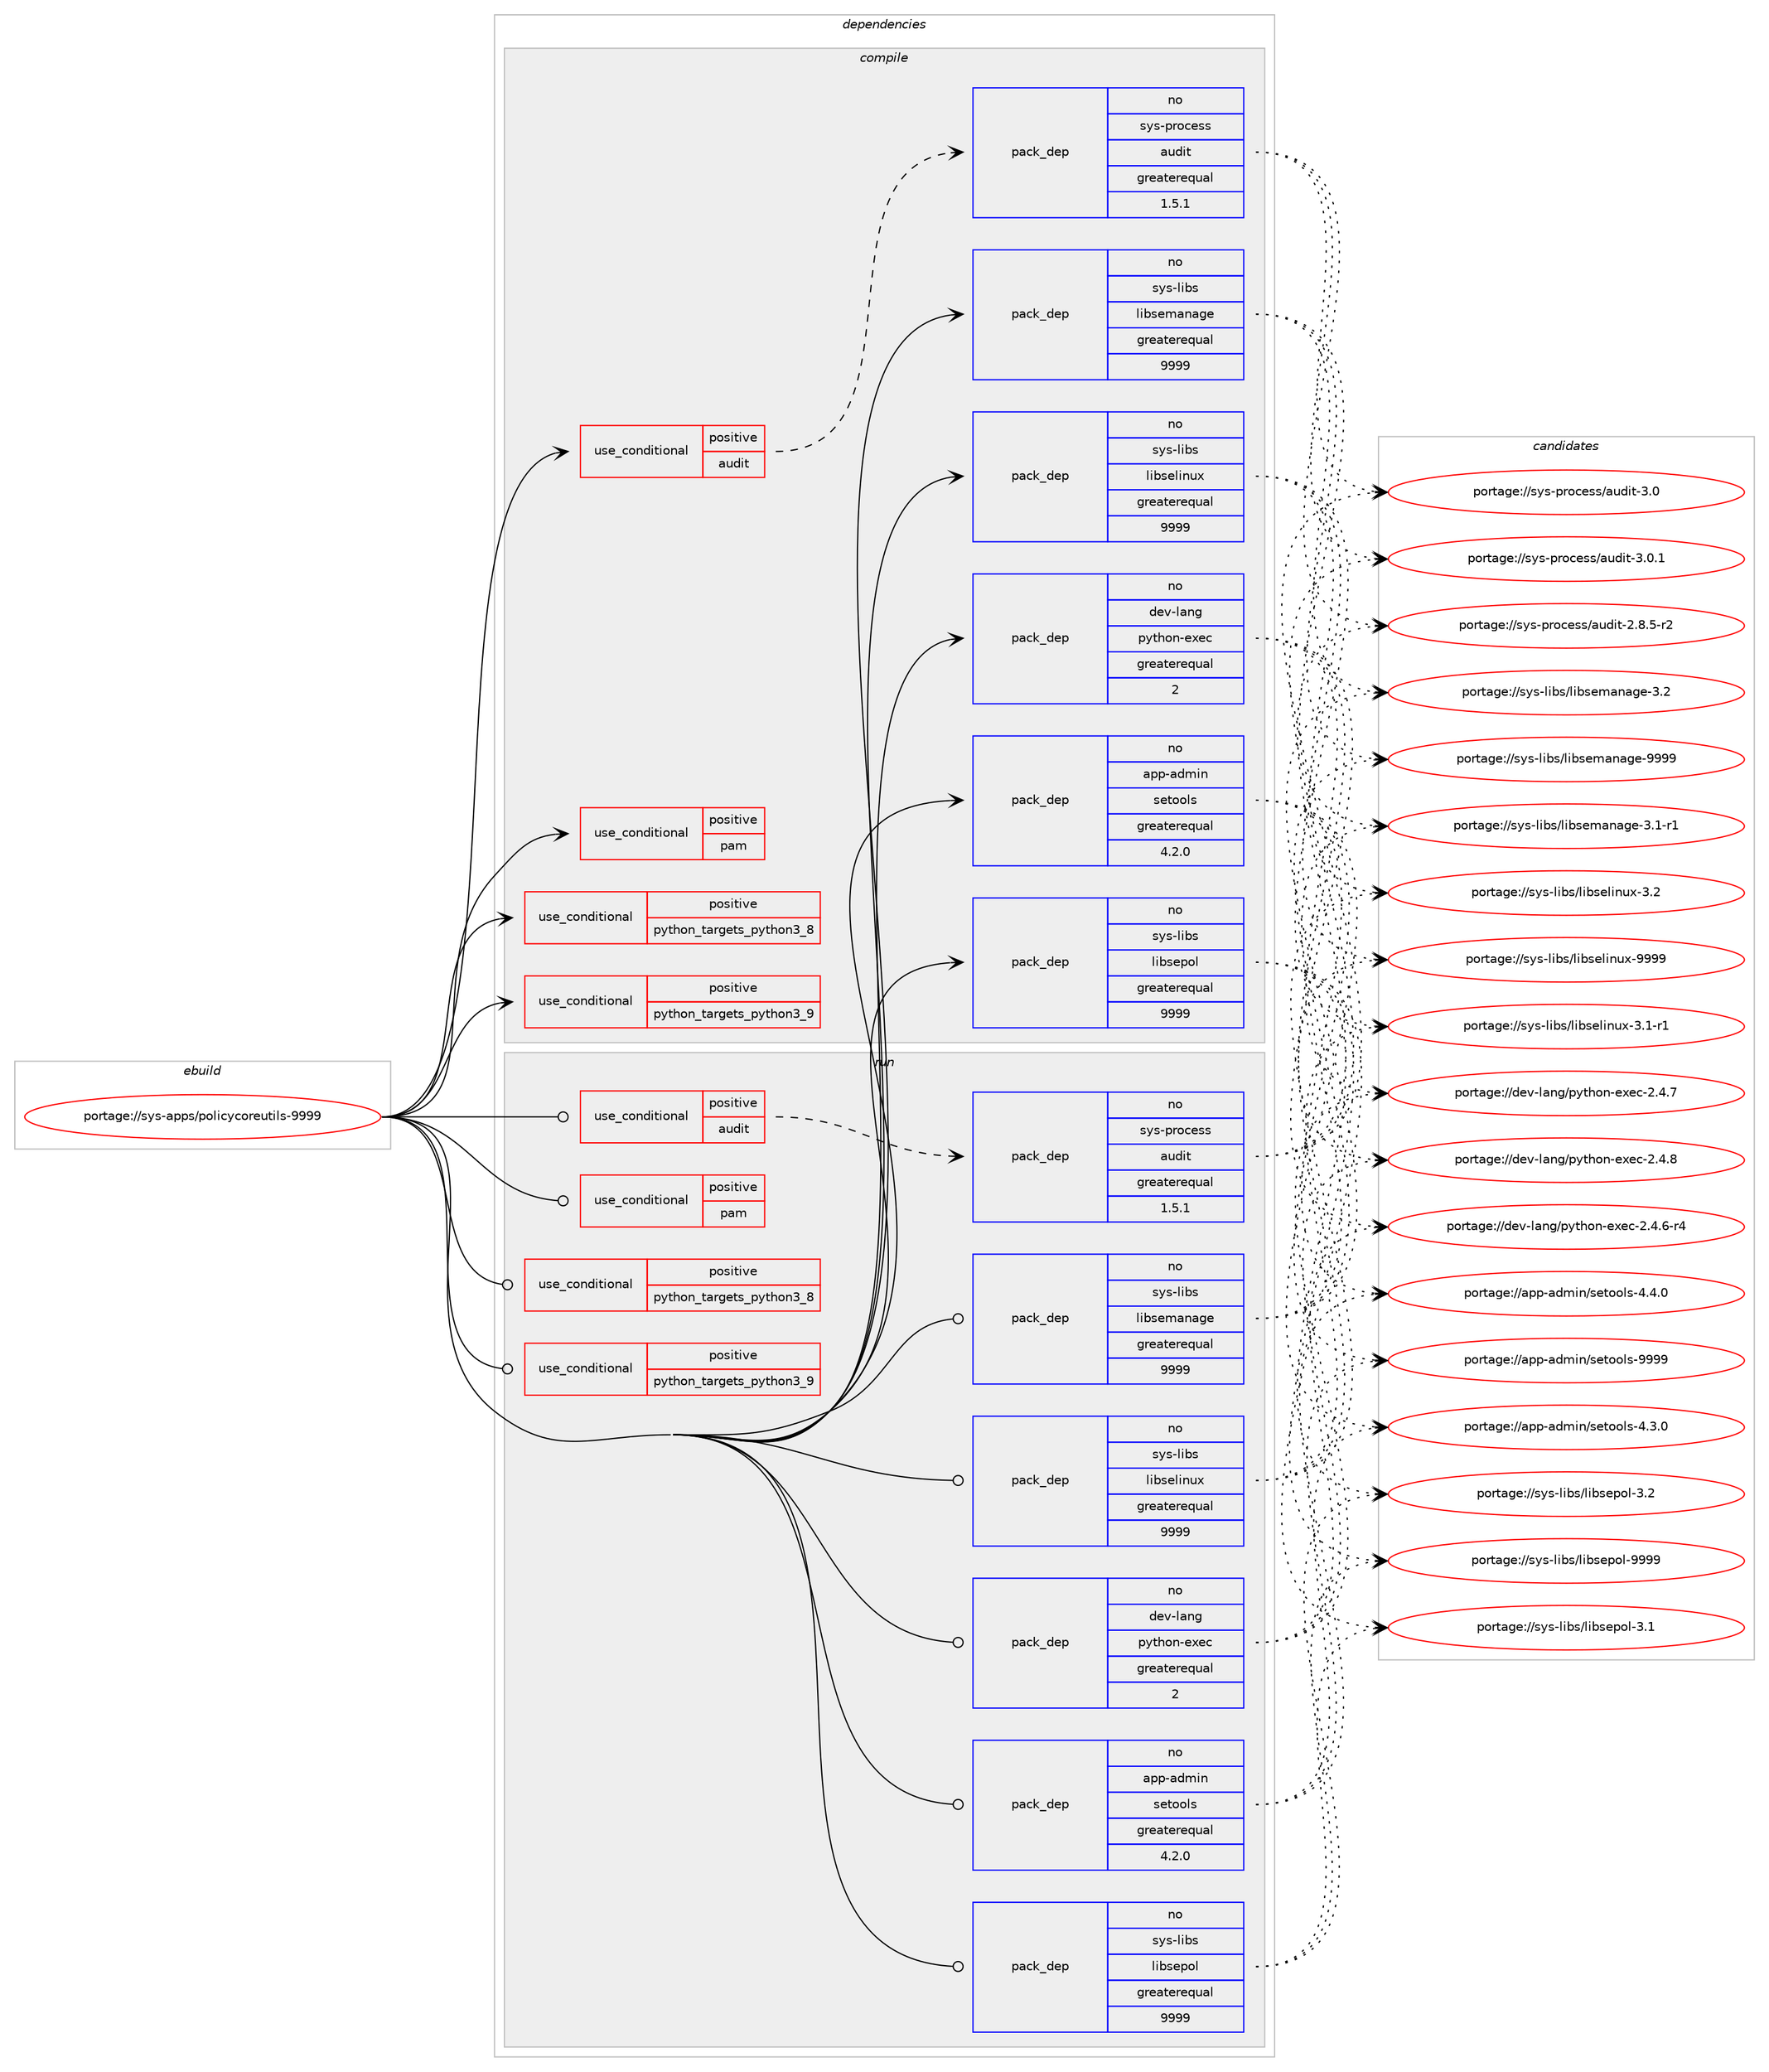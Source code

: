 digraph prolog {

# *************
# Graph options
# *************

newrank=true;
concentrate=true;
compound=true;
graph [rankdir=LR,fontname=Helvetica,fontsize=10,ranksep=1.5];#, ranksep=2.5, nodesep=0.2];
edge  [arrowhead=vee];
node  [fontname=Helvetica,fontsize=10];

# **********
# The ebuild
# **********

subgraph cluster_leftcol {
color=gray;
rank=same;
label=<<i>ebuild</i>>;
id [label="portage://sys-apps/policycoreutils-9999", color=red, width=4, href="../sys-apps/policycoreutils-9999.svg"];
}

# ****************
# The dependencies
# ****************

subgraph cluster_midcol {
color=gray;
label=<<i>dependencies</i>>;
subgraph cluster_compile {
fillcolor="#eeeeee";
style=filled;
label=<<i>compile</i>>;
subgraph cond139 {
dependency281 [label=<<TABLE BORDER="0" CELLBORDER="1" CELLSPACING="0" CELLPADDING="4"><TR><TD ROWSPAN="3" CELLPADDING="10">use_conditional</TD></TR><TR><TD>positive</TD></TR><TR><TD>audit</TD></TR></TABLE>>, shape=none, color=red];
subgraph pack141 {
dependency282 [label=<<TABLE BORDER="0" CELLBORDER="1" CELLSPACING="0" CELLPADDING="4" WIDTH="220"><TR><TD ROWSPAN="6" CELLPADDING="30">pack_dep</TD></TR><TR><TD WIDTH="110">no</TD></TR><TR><TD>sys-process</TD></TR><TR><TD>audit</TD></TR><TR><TD>greaterequal</TD></TR><TR><TD>1.5.1</TD></TR></TABLE>>, shape=none, color=blue];
}
dependency281:e -> dependency282:w [weight=20,style="dashed",arrowhead="vee"];
}
id:e -> dependency281:w [weight=20,style="solid",arrowhead="vee"];
subgraph cond140 {
dependency283 [label=<<TABLE BORDER="0" CELLBORDER="1" CELLSPACING="0" CELLPADDING="4"><TR><TD ROWSPAN="3" CELLPADDING="10">use_conditional</TD></TR><TR><TD>positive</TD></TR><TR><TD>pam</TD></TR></TABLE>>, shape=none, color=red];
# *** BEGIN UNKNOWN DEPENDENCY TYPE (TODO) ***
# dependency283 -> package_dependency(portage://sys-apps/policycoreutils-9999,install,no,sys-libs,pam,none,[,,],any_same_slot,[])
# *** END UNKNOWN DEPENDENCY TYPE (TODO) ***

}
id:e -> dependency283:w [weight=20,style="solid",arrowhead="vee"];
subgraph cond141 {
dependency284 [label=<<TABLE BORDER="0" CELLBORDER="1" CELLSPACING="0" CELLPADDING="4"><TR><TD ROWSPAN="3" CELLPADDING="10">use_conditional</TD></TR><TR><TD>positive</TD></TR><TR><TD>python_targets_python3_8</TD></TR></TABLE>>, shape=none, color=red];
# *** BEGIN UNKNOWN DEPENDENCY TYPE (TODO) ***
# dependency284 -> package_dependency(portage://sys-apps/policycoreutils-9999,install,no,dev-lang,python,none,[,,],[slot(3.8)],[use(enable(xml),none)])
# *** END UNKNOWN DEPENDENCY TYPE (TODO) ***

}
id:e -> dependency284:w [weight=20,style="solid",arrowhead="vee"];
subgraph cond142 {
dependency285 [label=<<TABLE BORDER="0" CELLBORDER="1" CELLSPACING="0" CELLPADDING="4"><TR><TD ROWSPAN="3" CELLPADDING="10">use_conditional</TD></TR><TR><TD>positive</TD></TR><TR><TD>python_targets_python3_9</TD></TR></TABLE>>, shape=none, color=red];
# *** BEGIN UNKNOWN DEPENDENCY TYPE (TODO) ***
# dependency285 -> package_dependency(portage://sys-apps/policycoreutils-9999,install,no,dev-lang,python,none,[,,],[slot(3.9)],[use(enable(xml),none)])
# *** END UNKNOWN DEPENDENCY TYPE (TODO) ***

}
id:e -> dependency285:w [weight=20,style="solid",arrowhead="vee"];
subgraph pack142 {
dependency286 [label=<<TABLE BORDER="0" CELLBORDER="1" CELLSPACING="0" CELLPADDING="4" WIDTH="220"><TR><TD ROWSPAN="6" CELLPADDING="30">pack_dep</TD></TR><TR><TD WIDTH="110">no</TD></TR><TR><TD>app-admin</TD></TR><TR><TD>setools</TD></TR><TR><TD>greaterequal</TD></TR><TR><TD>4.2.0</TD></TR></TABLE>>, shape=none, color=blue];
}
id:e -> dependency286:w [weight=20,style="solid",arrowhead="vee"];
subgraph pack143 {
dependency287 [label=<<TABLE BORDER="0" CELLBORDER="1" CELLSPACING="0" CELLPADDING="4" WIDTH="220"><TR><TD ROWSPAN="6" CELLPADDING="30">pack_dep</TD></TR><TR><TD WIDTH="110">no</TD></TR><TR><TD>dev-lang</TD></TR><TR><TD>python-exec</TD></TR><TR><TD>greaterequal</TD></TR><TR><TD>2</TD></TR></TABLE>>, shape=none, color=blue];
}
id:e -> dependency287:w [weight=20,style="solid",arrowhead="vee"];
# *** BEGIN UNKNOWN DEPENDENCY TYPE (TODO) ***
# id -> package_dependency(portage://sys-apps/policycoreutils-9999,install,no,sys-libs,libcap-ng,none,[,,],any_same_slot,[])
# *** END UNKNOWN DEPENDENCY TYPE (TODO) ***

subgraph pack144 {
dependency288 [label=<<TABLE BORDER="0" CELLBORDER="1" CELLSPACING="0" CELLPADDING="4" WIDTH="220"><TR><TD ROWSPAN="6" CELLPADDING="30">pack_dep</TD></TR><TR><TD WIDTH="110">no</TD></TR><TR><TD>sys-libs</TD></TR><TR><TD>libselinux</TD></TR><TR><TD>greaterequal</TD></TR><TR><TD>9999</TD></TR></TABLE>>, shape=none, color=blue];
}
id:e -> dependency288:w [weight=20,style="solid",arrowhead="vee"];
subgraph pack145 {
dependency289 [label=<<TABLE BORDER="0" CELLBORDER="1" CELLSPACING="0" CELLPADDING="4" WIDTH="220"><TR><TD ROWSPAN="6" CELLPADDING="30">pack_dep</TD></TR><TR><TD WIDTH="110">no</TD></TR><TR><TD>sys-libs</TD></TR><TR><TD>libsemanage</TD></TR><TR><TD>greaterequal</TD></TR><TR><TD>9999</TD></TR></TABLE>>, shape=none, color=blue];
}
id:e -> dependency289:w [weight=20,style="solid",arrowhead="vee"];
subgraph pack146 {
dependency290 [label=<<TABLE BORDER="0" CELLBORDER="1" CELLSPACING="0" CELLPADDING="4" WIDTH="220"><TR><TD ROWSPAN="6" CELLPADDING="30">pack_dep</TD></TR><TR><TD WIDTH="110">no</TD></TR><TR><TD>sys-libs</TD></TR><TR><TD>libsepol</TD></TR><TR><TD>greaterequal</TD></TR><TR><TD>9999</TD></TR></TABLE>>, shape=none, color=blue];
}
id:e -> dependency290:w [weight=20,style="solid",arrowhead="vee"];
}
subgraph cluster_compileandrun {
fillcolor="#eeeeee";
style=filled;
label=<<i>compile and run</i>>;
}
subgraph cluster_run {
fillcolor="#eeeeee";
style=filled;
label=<<i>run</i>>;
subgraph cond143 {
dependency291 [label=<<TABLE BORDER="0" CELLBORDER="1" CELLSPACING="0" CELLPADDING="4"><TR><TD ROWSPAN="3" CELLPADDING="10">use_conditional</TD></TR><TR><TD>positive</TD></TR><TR><TD>audit</TD></TR></TABLE>>, shape=none, color=red];
subgraph pack147 {
dependency292 [label=<<TABLE BORDER="0" CELLBORDER="1" CELLSPACING="0" CELLPADDING="4" WIDTH="220"><TR><TD ROWSPAN="6" CELLPADDING="30">pack_dep</TD></TR><TR><TD WIDTH="110">no</TD></TR><TR><TD>sys-process</TD></TR><TR><TD>audit</TD></TR><TR><TD>greaterequal</TD></TR><TR><TD>1.5.1</TD></TR></TABLE>>, shape=none, color=blue];
}
dependency291:e -> dependency292:w [weight=20,style="dashed",arrowhead="vee"];
}
id:e -> dependency291:w [weight=20,style="solid",arrowhead="odot"];
subgraph cond144 {
dependency293 [label=<<TABLE BORDER="0" CELLBORDER="1" CELLSPACING="0" CELLPADDING="4"><TR><TD ROWSPAN="3" CELLPADDING="10">use_conditional</TD></TR><TR><TD>positive</TD></TR><TR><TD>pam</TD></TR></TABLE>>, shape=none, color=red];
# *** BEGIN UNKNOWN DEPENDENCY TYPE (TODO) ***
# dependency293 -> package_dependency(portage://sys-apps/policycoreutils-9999,run,no,sys-libs,pam,none,[,,],any_same_slot,[])
# *** END UNKNOWN DEPENDENCY TYPE (TODO) ***

}
id:e -> dependency293:w [weight=20,style="solid",arrowhead="odot"];
subgraph cond145 {
dependency294 [label=<<TABLE BORDER="0" CELLBORDER="1" CELLSPACING="0" CELLPADDING="4"><TR><TD ROWSPAN="3" CELLPADDING="10">use_conditional</TD></TR><TR><TD>positive</TD></TR><TR><TD>python_targets_python3_8</TD></TR></TABLE>>, shape=none, color=red];
# *** BEGIN UNKNOWN DEPENDENCY TYPE (TODO) ***
# dependency294 -> package_dependency(portage://sys-apps/policycoreutils-9999,run,no,dev-lang,python,none,[,,],[slot(3.8)],[use(enable(xml),none)])
# *** END UNKNOWN DEPENDENCY TYPE (TODO) ***

}
id:e -> dependency294:w [weight=20,style="solid",arrowhead="odot"];
subgraph cond146 {
dependency295 [label=<<TABLE BORDER="0" CELLBORDER="1" CELLSPACING="0" CELLPADDING="4"><TR><TD ROWSPAN="3" CELLPADDING="10">use_conditional</TD></TR><TR><TD>positive</TD></TR><TR><TD>python_targets_python3_9</TD></TR></TABLE>>, shape=none, color=red];
# *** BEGIN UNKNOWN DEPENDENCY TYPE (TODO) ***
# dependency295 -> package_dependency(portage://sys-apps/policycoreutils-9999,run,no,dev-lang,python,none,[,,],[slot(3.9)],[use(enable(xml),none)])
# *** END UNKNOWN DEPENDENCY TYPE (TODO) ***

}
id:e -> dependency295:w [weight=20,style="solid",arrowhead="odot"];
subgraph pack148 {
dependency296 [label=<<TABLE BORDER="0" CELLBORDER="1" CELLSPACING="0" CELLPADDING="4" WIDTH="220"><TR><TD ROWSPAN="6" CELLPADDING="30">pack_dep</TD></TR><TR><TD WIDTH="110">no</TD></TR><TR><TD>app-admin</TD></TR><TR><TD>setools</TD></TR><TR><TD>greaterequal</TD></TR><TR><TD>4.2.0</TD></TR></TABLE>>, shape=none, color=blue];
}
id:e -> dependency296:w [weight=20,style="solid",arrowhead="odot"];
# *** BEGIN UNKNOWN DEPENDENCY TYPE (TODO) ***
# id -> package_dependency(portage://sys-apps/policycoreutils-9999,run,no,app-misc,pax-utils,none,[,,],[],[])
# *** END UNKNOWN DEPENDENCY TYPE (TODO) ***

subgraph pack149 {
dependency297 [label=<<TABLE BORDER="0" CELLBORDER="1" CELLSPACING="0" CELLPADDING="4" WIDTH="220"><TR><TD ROWSPAN="6" CELLPADDING="30">pack_dep</TD></TR><TR><TD WIDTH="110">no</TD></TR><TR><TD>dev-lang</TD></TR><TR><TD>python-exec</TD></TR><TR><TD>greaterequal</TD></TR><TR><TD>2</TD></TR></TABLE>>, shape=none, color=blue];
}
id:e -> dependency297:w [weight=20,style="solid",arrowhead="odot"];
# *** BEGIN UNKNOWN DEPENDENCY TYPE (TODO) ***
# id -> package_dependency(portage://sys-apps/policycoreutils-9999,run,no,sys-libs,libcap-ng,none,[,,],any_same_slot,[])
# *** END UNKNOWN DEPENDENCY TYPE (TODO) ***

subgraph pack150 {
dependency298 [label=<<TABLE BORDER="0" CELLBORDER="1" CELLSPACING="0" CELLPADDING="4" WIDTH="220"><TR><TD ROWSPAN="6" CELLPADDING="30">pack_dep</TD></TR><TR><TD WIDTH="110">no</TD></TR><TR><TD>sys-libs</TD></TR><TR><TD>libselinux</TD></TR><TR><TD>greaterequal</TD></TR><TR><TD>9999</TD></TR></TABLE>>, shape=none, color=blue];
}
id:e -> dependency298:w [weight=20,style="solid",arrowhead="odot"];
subgraph pack151 {
dependency299 [label=<<TABLE BORDER="0" CELLBORDER="1" CELLSPACING="0" CELLPADDING="4" WIDTH="220"><TR><TD ROWSPAN="6" CELLPADDING="30">pack_dep</TD></TR><TR><TD WIDTH="110">no</TD></TR><TR><TD>sys-libs</TD></TR><TR><TD>libsemanage</TD></TR><TR><TD>greaterequal</TD></TR><TR><TD>9999</TD></TR></TABLE>>, shape=none, color=blue];
}
id:e -> dependency299:w [weight=20,style="solid",arrowhead="odot"];
subgraph pack152 {
dependency300 [label=<<TABLE BORDER="0" CELLBORDER="1" CELLSPACING="0" CELLPADDING="4" WIDTH="220"><TR><TD ROWSPAN="6" CELLPADDING="30">pack_dep</TD></TR><TR><TD WIDTH="110">no</TD></TR><TR><TD>sys-libs</TD></TR><TR><TD>libsepol</TD></TR><TR><TD>greaterequal</TD></TR><TR><TD>9999</TD></TR></TABLE>>, shape=none, color=blue];
}
id:e -> dependency300:w [weight=20,style="solid",arrowhead="odot"];
}
}

# **************
# The candidates
# **************

subgraph cluster_choices {
rank=same;
color=gray;
label=<<i>candidates</i>>;

subgraph choice141 {
color=black;
nodesep=1;
choice115121115451121141119910111511547971171001051164550465646534511450 [label="portage://sys-process/audit-2.8.5-r2", color=red, width=4,href="../sys-process/audit-2.8.5-r2.svg"];
choice1151211154511211411199101115115479711710010511645514648 [label="portage://sys-process/audit-3.0", color=red, width=4,href="../sys-process/audit-3.0.svg"];
choice11512111545112114111991011151154797117100105116455146484649 [label="portage://sys-process/audit-3.0.1", color=red, width=4,href="../sys-process/audit-3.0.1.svg"];
dependency282:e -> choice115121115451121141119910111511547971171001051164550465646534511450:w [style=dotted,weight="100"];
dependency282:e -> choice1151211154511211411199101115115479711710010511645514648:w [style=dotted,weight="100"];
dependency282:e -> choice11512111545112114111991011151154797117100105116455146484649:w [style=dotted,weight="100"];
}
subgraph choice142 {
color=black;
nodesep=1;
choice97112112459710010910511047115101116111111108115455246514648 [label="portage://app-admin/setools-4.3.0", color=red, width=4,href="../app-admin/setools-4.3.0.svg"];
choice97112112459710010910511047115101116111111108115455246524648 [label="portage://app-admin/setools-4.4.0", color=red, width=4,href="../app-admin/setools-4.4.0.svg"];
choice971121124597100109105110471151011161111111081154557575757 [label="portage://app-admin/setools-9999", color=red, width=4,href="../app-admin/setools-9999.svg"];
dependency286:e -> choice97112112459710010910511047115101116111111108115455246514648:w [style=dotted,weight="100"];
dependency286:e -> choice97112112459710010910511047115101116111111108115455246524648:w [style=dotted,weight="100"];
dependency286:e -> choice971121124597100109105110471151011161111111081154557575757:w [style=dotted,weight="100"];
}
subgraph choice143 {
color=black;
nodesep=1;
choice10010111845108971101034711212111610411111045101120101994550465246544511452 [label="portage://dev-lang/python-exec-2.4.6-r4", color=red, width=4,href="../dev-lang/python-exec-2.4.6-r4.svg"];
choice1001011184510897110103471121211161041111104510112010199455046524655 [label="portage://dev-lang/python-exec-2.4.7", color=red, width=4,href="../dev-lang/python-exec-2.4.7.svg"];
choice1001011184510897110103471121211161041111104510112010199455046524656 [label="portage://dev-lang/python-exec-2.4.8", color=red, width=4,href="../dev-lang/python-exec-2.4.8.svg"];
dependency287:e -> choice10010111845108971101034711212111610411111045101120101994550465246544511452:w [style=dotted,weight="100"];
dependency287:e -> choice1001011184510897110103471121211161041111104510112010199455046524655:w [style=dotted,weight="100"];
dependency287:e -> choice1001011184510897110103471121211161041111104510112010199455046524656:w [style=dotted,weight="100"];
}
subgraph choice144 {
color=black;
nodesep=1;
choice11512111545108105981154710810598115101108105110117120455146494511449 [label="portage://sys-libs/libselinux-3.1-r1", color=red, width=4,href="../sys-libs/libselinux-3.1-r1.svg"];
choice1151211154510810598115471081059811510110810511011712045514650 [label="portage://sys-libs/libselinux-3.2", color=red, width=4,href="../sys-libs/libselinux-3.2.svg"];
choice115121115451081059811547108105981151011081051101171204557575757 [label="portage://sys-libs/libselinux-9999", color=red, width=4,href="../sys-libs/libselinux-9999.svg"];
dependency288:e -> choice11512111545108105981154710810598115101108105110117120455146494511449:w [style=dotted,weight="100"];
dependency288:e -> choice1151211154510810598115471081059811510110810511011712045514650:w [style=dotted,weight="100"];
dependency288:e -> choice115121115451081059811547108105981151011081051101171204557575757:w [style=dotted,weight="100"];
}
subgraph choice145 {
color=black;
nodesep=1;
choice115121115451081059811547108105981151011099711097103101455146494511449 [label="portage://sys-libs/libsemanage-3.1-r1", color=red, width=4,href="../sys-libs/libsemanage-3.1-r1.svg"];
choice11512111545108105981154710810598115101109971109710310145514650 [label="portage://sys-libs/libsemanage-3.2", color=red, width=4,href="../sys-libs/libsemanage-3.2.svg"];
choice1151211154510810598115471081059811510110997110971031014557575757 [label="portage://sys-libs/libsemanage-9999", color=red, width=4,href="../sys-libs/libsemanage-9999.svg"];
dependency289:e -> choice115121115451081059811547108105981151011099711097103101455146494511449:w [style=dotted,weight="100"];
dependency289:e -> choice11512111545108105981154710810598115101109971109710310145514650:w [style=dotted,weight="100"];
dependency289:e -> choice1151211154510810598115471081059811510110997110971031014557575757:w [style=dotted,weight="100"];
}
subgraph choice146 {
color=black;
nodesep=1;
choice1151211154510810598115471081059811510111211110845514649 [label="portage://sys-libs/libsepol-3.1", color=red, width=4,href="../sys-libs/libsepol-3.1.svg"];
choice1151211154510810598115471081059811510111211110845514650 [label="portage://sys-libs/libsepol-3.2", color=red, width=4,href="../sys-libs/libsepol-3.2.svg"];
choice115121115451081059811547108105981151011121111084557575757 [label="portage://sys-libs/libsepol-9999", color=red, width=4,href="../sys-libs/libsepol-9999.svg"];
dependency290:e -> choice1151211154510810598115471081059811510111211110845514649:w [style=dotted,weight="100"];
dependency290:e -> choice1151211154510810598115471081059811510111211110845514650:w [style=dotted,weight="100"];
dependency290:e -> choice115121115451081059811547108105981151011121111084557575757:w [style=dotted,weight="100"];
}
subgraph choice147 {
color=black;
nodesep=1;
choice115121115451121141119910111511547971171001051164550465646534511450 [label="portage://sys-process/audit-2.8.5-r2", color=red, width=4,href="../sys-process/audit-2.8.5-r2.svg"];
choice1151211154511211411199101115115479711710010511645514648 [label="portage://sys-process/audit-3.0", color=red, width=4,href="../sys-process/audit-3.0.svg"];
choice11512111545112114111991011151154797117100105116455146484649 [label="portage://sys-process/audit-3.0.1", color=red, width=4,href="../sys-process/audit-3.0.1.svg"];
dependency292:e -> choice115121115451121141119910111511547971171001051164550465646534511450:w [style=dotted,weight="100"];
dependency292:e -> choice1151211154511211411199101115115479711710010511645514648:w [style=dotted,weight="100"];
dependency292:e -> choice11512111545112114111991011151154797117100105116455146484649:w [style=dotted,weight="100"];
}
subgraph choice148 {
color=black;
nodesep=1;
choice97112112459710010910511047115101116111111108115455246514648 [label="portage://app-admin/setools-4.3.0", color=red, width=4,href="../app-admin/setools-4.3.0.svg"];
choice97112112459710010910511047115101116111111108115455246524648 [label="portage://app-admin/setools-4.4.0", color=red, width=4,href="../app-admin/setools-4.4.0.svg"];
choice971121124597100109105110471151011161111111081154557575757 [label="portage://app-admin/setools-9999", color=red, width=4,href="../app-admin/setools-9999.svg"];
dependency296:e -> choice97112112459710010910511047115101116111111108115455246514648:w [style=dotted,weight="100"];
dependency296:e -> choice97112112459710010910511047115101116111111108115455246524648:w [style=dotted,weight="100"];
dependency296:e -> choice971121124597100109105110471151011161111111081154557575757:w [style=dotted,weight="100"];
}
subgraph choice149 {
color=black;
nodesep=1;
choice10010111845108971101034711212111610411111045101120101994550465246544511452 [label="portage://dev-lang/python-exec-2.4.6-r4", color=red, width=4,href="../dev-lang/python-exec-2.4.6-r4.svg"];
choice1001011184510897110103471121211161041111104510112010199455046524655 [label="portage://dev-lang/python-exec-2.4.7", color=red, width=4,href="../dev-lang/python-exec-2.4.7.svg"];
choice1001011184510897110103471121211161041111104510112010199455046524656 [label="portage://dev-lang/python-exec-2.4.8", color=red, width=4,href="../dev-lang/python-exec-2.4.8.svg"];
dependency297:e -> choice10010111845108971101034711212111610411111045101120101994550465246544511452:w [style=dotted,weight="100"];
dependency297:e -> choice1001011184510897110103471121211161041111104510112010199455046524655:w [style=dotted,weight="100"];
dependency297:e -> choice1001011184510897110103471121211161041111104510112010199455046524656:w [style=dotted,weight="100"];
}
subgraph choice150 {
color=black;
nodesep=1;
choice11512111545108105981154710810598115101108105110117120455146494511449 [label="portage://sys-libs/libselinux-3.1-r1", color=red, width=4,href="../sys-libs/libselinux-3.1-r1.svg"];
choice1151211154510810598115471081059811510110810511011712045514650 [label="portage://sys-libs/libselinux-3.2", color=red, width=4,href="../sys-libs/libselinux-3.2.svg"];
choice115121115451081059811547108105981151011081051101171204557575757 [label="portage://sys-libs/libselinux-9999", color=red, width=4,href="../sys-libs/libselinux-9999.svg"];
dependency298:e -> choice11512111545108105981154710810598115101108105110117120455146494511449:w [style=dotted,weight="100"];
dependency298:e -> choice1151211154510810598115471081059811510110810511011712045514650:w [style=dotted,weight="100"];
dependency298:e -> choice115121115451081059811547108105981151011081051101171204557575757:w [style=dotted,weight="100"];
}
subgraph choice151 {
color=black;
nodesep=1;
choice115121115451081059811547108105981151011099711097103101455146494511449 [label="portage://sys-libs/libsemanage-3.1-r1", color=red, width=4,href="../sys-libs/libsemanage-3.1-r1.svg"];
choice11512111545108105981154710810598115101109971109710310145514650 [label="portage://sys-libs/libsemanage-3.2", color=red, width=4,href="../sys-libs/libsemanage-3.2.svg"];
choice1151211154510810598115471081059811510110997110971031014557575757 [label="portage://sys-libs/libsemanage-9999", color=red, width=4,href="../sys-libs/libsemanage-9999.svg"];
dependency299:e -> choice115121115451081059811547108105981151011099711097103101455146494511449:w [style=dotted,weight="100"];
dependency299:e -> choice11512111545108105981154710810598115101109971109710310145514650:w [style=dotted,weight="100"];
dependency299:e -> choice1151211154510810598115471081059811510110997110971031014557575757:w [style=dotted,weight="100"];
}
subgraph choice152 {
color=black;
nodesep=1;
choice1151211154510810598115471081059811510111211110845514649 [label="portage://sys-libs/libsepol-3.1", color=red, width=4,href="../sys-libs/libsepol-3.1.svg"];
choice1151211154510810598115471081059811510111211110845514650 [label="portage://sys-libs/libsepol-3.2", color=red, width=4,href="../sys-libs/libsepol-3.2.svg"];
choice115121115451081059811547108105981151011121111084557575757 [label="portage://sys-libs/libsepol-9999", color=red, width=4,href="../sys-libs/libsepol-9999.svg"];
dependency300:e -> choice1151211154510810598115471081059811510111211110845514649:w [style=dotted,weight="100"];
dependency300:e -> choice1151211154510810598115471081059811510111211110845514650:w [style=dotted,weight="100"];
dependency300:e -> choice115121115451081059811547108105981151011121111084557575757:w [style=dotted,weight="100"];
}
}

}
